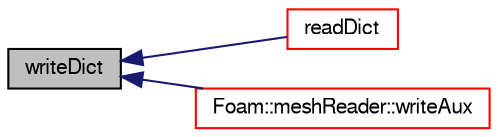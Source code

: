 digraph "writeDict"
{
  bgcolor="transparent";
  edge [fontname="FreeSans",fontsize="10",labelfontname="FreeSans",labelfontsize="10"];
  node [fontname="FreeSans",fontsize="10",shape=record];
  rankdir="LR";
  Node4055 [label="writeDict",height=0.2,width=0.4,color="black", fillcolor="grey75", style="filled", fontcolor="black"];
  Node4055 -> Node4056 [dir="back",color="midnightblue",fontsize="10",style="solid",fontname="FreeSans"];
  Node4056 [label="readDict",height=0.2,width=0.4,color="red",URL="$a21342.html#a57e56444a03a71b0673d869fbbf5bcc7",tooltip="Read constant/cellTable. "];
  Node4055 -> Node4062 [dir="back",color="midnightblue",fontsize="10",style="solid",fontname="FreeSans"];
  Node4062 [label="Foam::meshReader::writeAux",height=0.2,width=0.4,color="red",URL="$a21326.html#a69cf38a0328cb0a300ce52095582764e",tooltip="Write auxiliary information. "];
}
